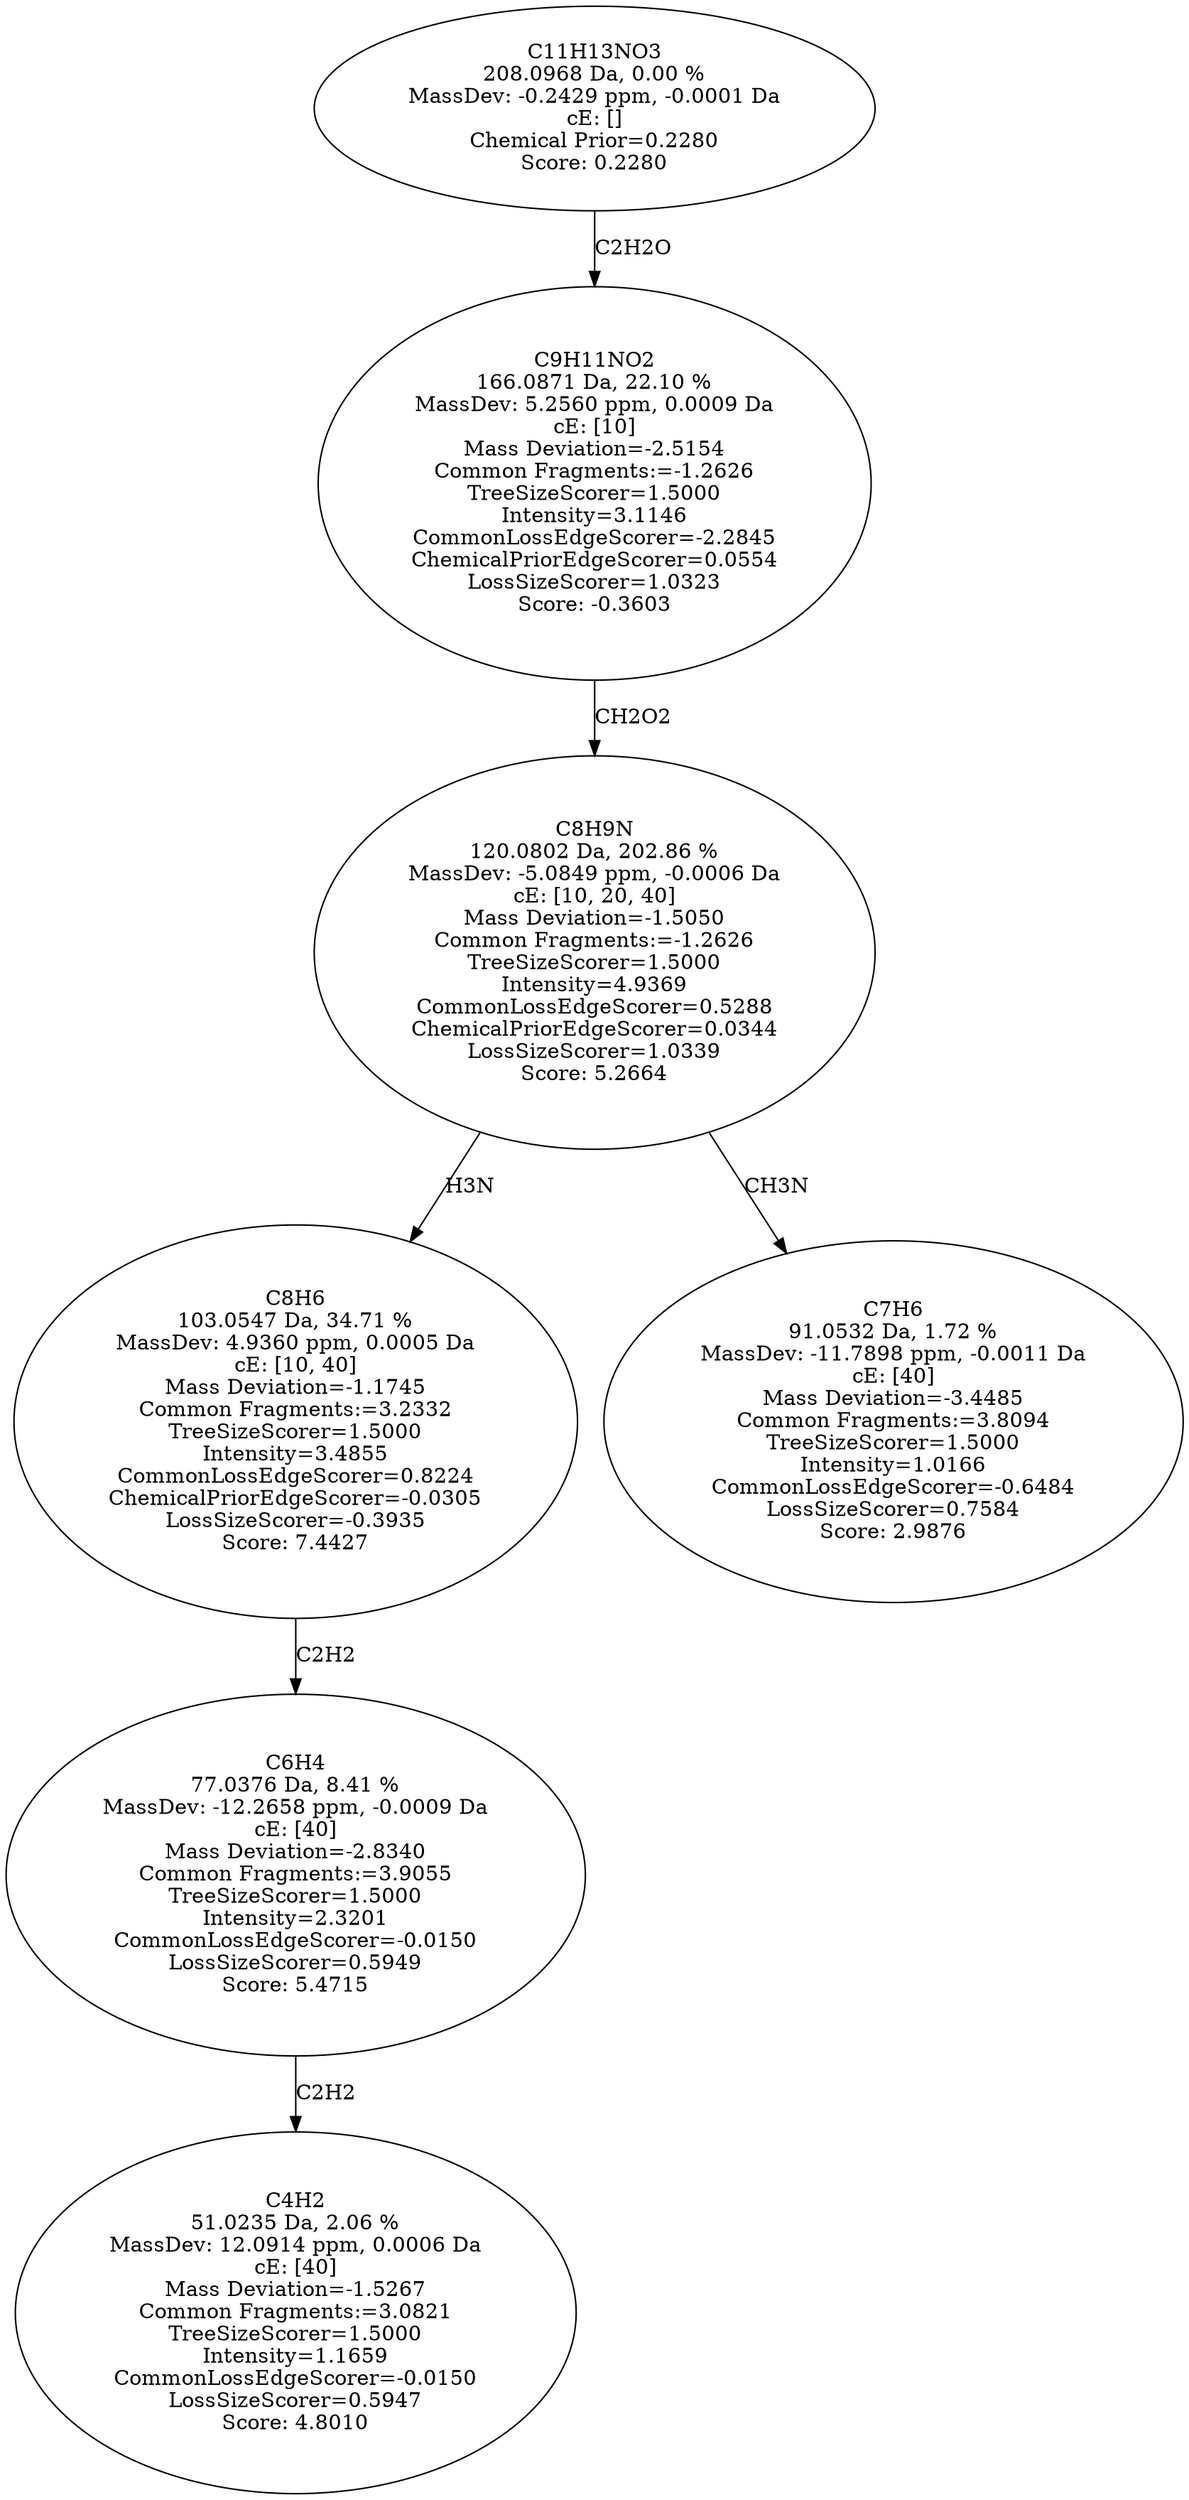 strict digraph {
v1 [label="C4H2\n51.0235 Da, 2.06 %\nMassDev: 12.0914 ppm, 0.0006 Da\ncE: [40]\nMass Deviation=-1.5267\nCommon Fragments:=3.0821\nTreeSizeScorer=1.5000\nIntensity=1.1659\nCommonLossEdgeScorer=-0.0150\nLossSizeScorer=0.5947\nScore: 4.8010"];
v2 [label="C6H4\n77.0376 Da, 8.41 %\nMassDev: -12.2658 ppm, -0.0009 Da\ncE: [40]\nMass Deviation=-2.8340\nCommon Fragments:=3.9055\nTreeSizeScorer=1.5000\nIntensity=2.3201\nCommonLossEdgeScorer=-0.0150\nLossSizeScorer=0.5949\nScore: 5.4715"];
v3 [label="C8H6\n103.0547 Da, 34.71 %\nMassDev: 4.9360 ppm, 0.0005 Da\ncE: [10, 40]\nMass Deviation=-1.1745\nCommon Fragments:=3.2332\nTreeSizeScorer=1.5000\nIntensity=3.4855\nCommonLossEdgeScorer=0.8224\nChemicalPriorEdgeScorer=-0.0305\nLossSizeScorer=-0.3935\nScore: 7.4427"];
v4 [label="C7H6\n91.0532 Da, 1.72 %\nMassDev: -11.7898 ppm, -0.0011 Da\ncE: [40]\nMass Deviation=-3.4485\nCommon Fragments:=3.8094\nTreeSizeScorer=1.5000\nIntensity=1.0166\nCommonLossEdgeScorer=-0.6484\nLossSizeScorer=0.7584\nScore: 2.9876"];
v5 [label="C8H9N\n120.0802 Da, 202.86 %\nMassDev: -5.0849 ppm, -0.0006 Da\ncE: [10, 20, 40]\nMass Deviation=-1.5050\nCommon Fragments:=-1.2626\nTreeSizeScorer=1.5000\nIntensity=4.9369\nCommonLossEdgeScorer=0.5288\nChemicalPriorEdgeScorer=0.0344\nLossSizeScorer=1.0339\nScore: 5.2664"];
v6 [label="C9H11NO2\n166.0871 Da, 22.10 %\nMassDev: 5.2560 ppm, 0.0009 Da\ncE: [10]\nMass Deviation=-2.5154\nCommon Fragments:=-1.2626\nTreeSizeScorer=1.5000\nIntensity=3.1146\nCommonLossEdgeScorer=-2.2845\nChemicalPriorEdgeScorer=0.0554\nLossSizeScorer=1.0323\nScore: -0.3603"];
v7 [label="C11H13NO3\n208.0968 Da, 0.00 %\nMassDev: -0.2429 ppm, -0.0001 Da\ncE: []\nChemical Prior=0.2280\nScore: 0.2280"];
v2 -> v1 [label="C2H2"];
v3 -> v2 [label="C2H2"];
v5 -> v3 [label="H3N"];
v5 -> v4 [label="CH3N"];
v6 -> v5 [label="CH2O2"];
v7 -> v6 [label="C2H2O"];
}